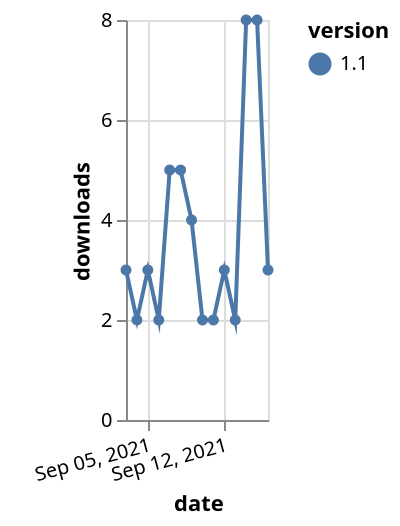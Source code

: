 {"$schema": "https://vega.github.io/schema/vega-lite/v5.json", "description": "A simple bar chart with embedded data.", "data": {"values": [{"date": "2021-09-03", "total": 3754, "delta": 3, "version": "1.1"}, {"date": "2021-09-04", "total": 3756, "delta": 2, "version": "1.1"}, {"date": "2021-09-05", "total": 3759, "delta": 3, "version": "1.1"}, {"date": "2021-09-06", "total": 3761, "delta": 2, "version": "1.1"}, {"date": "2021-09-07", "total": 3766, "delta": 5, "version": "1.1"}, {"date": "2021-09-08", "total": 3771, "delta": 5, "version": "1.1"}, {"date": "2021-09-09", "total": 3775, "delta": 4, "version": "1.1"}, {"date": "2021-09-10", "total": 3777, "delta": 2, "version": "1.1"}, {"date": "2021-09-11", "total": 3779, "delta": 2, "version": "1.1"}, {"date": "2021-09-12", "total": 3782, "delta": 3, "version": "1.1"}, {"date": "2021-09-13", "total": 3784, "delta": 2, "version": "1.1"}, {"date": "2021-09-14", "total": 3792, "delta": 8, "version": "1.1"}, {"date": "2021-09-15", "total": 3800, "delta": 8, "version": "1.1"}, {"date": "2021-09-16", "total": 3803, "delta": 3, "version": "1.1"}]}, "width": "container", "mark": {"type": "line", "point": {"filled": true}}, "encoding": {"x": {"field": "date", "type": "temporal", "timeUnit": "yearmonthdate", "title": "date", "axis": {"labelAngle": -15}}, "y": {"field": "delta", "type": "quantitative", "title": "downloads"}, "color": {"field": "version", "type": "nominal"}, "tooltip": {"field": "delta"}}}